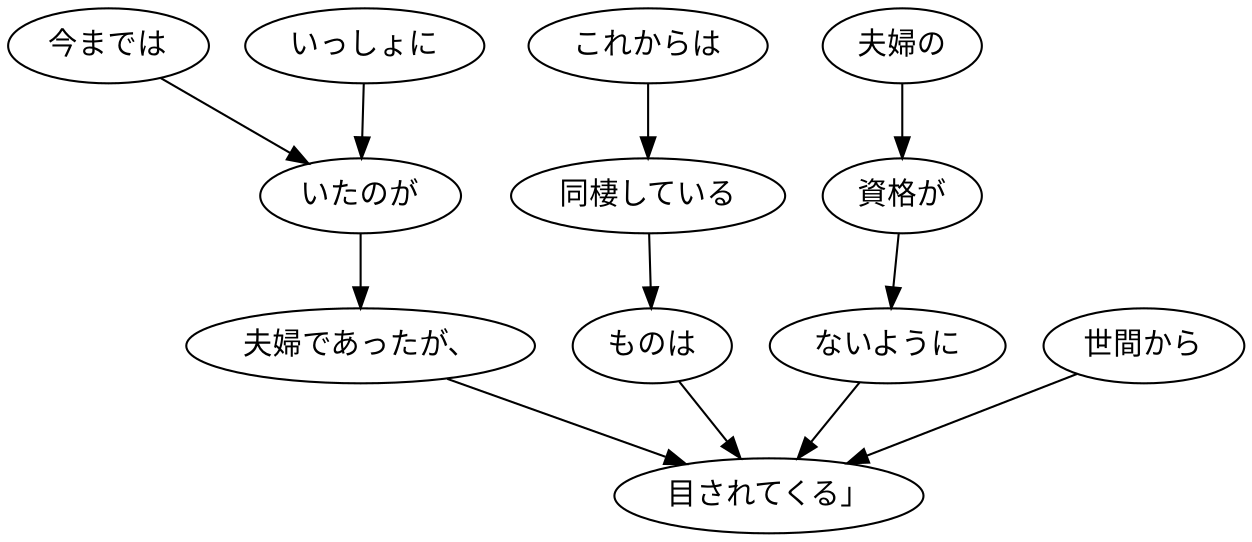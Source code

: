 digraph graph8783 {
	node0 [label="今までは"];
	node1 [label="いっしょに"];
	node2 [label="いたのが"];
	node3 [label="夫婦であったが、"];
	node4 [label="これからは"];
	node5 [label="同棲している"];
	node6 [label="ものは"];
	node7 [label="夫婦の"];
	node8 [label="資格が"];
	node9 [label="ないように"];
	node10 [label="世間から"];
	node11 [label="目されてくる」"];
	node0 -> node2;
	node1 -> node2;
	node2 -> node3;
	node3 -> node11;
	node4 -> node5;
	node5 -> node6;
	node6 -> node11;
	node7 -> node8;
	node8 -> node9;
	node9 -> node11;
	node10 -> node11;
}
